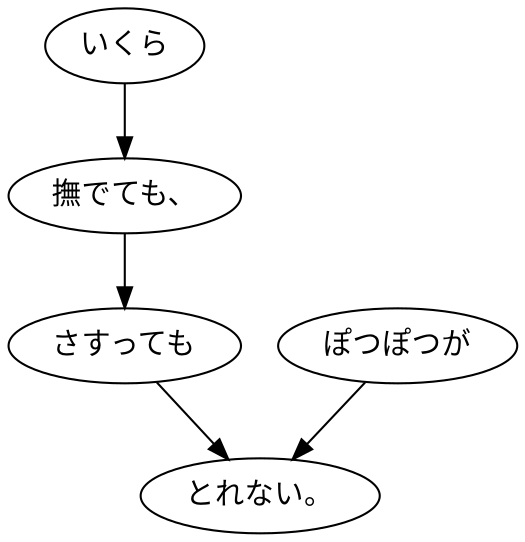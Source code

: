 digraph graph5639 {
	node0 [label="いくら"];
	node1 [label="撫でても、"];
	node2 [label="さすっても"];
	node3 [label="ぽつぽつが"];
	node4 [label="とれない。"];
	node0 -> node1;
	node1 -> node2;
	node2 -> node4;
	node3 -> node4;
}
